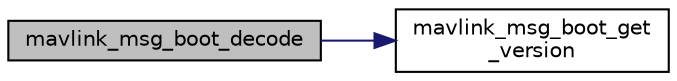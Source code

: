 digraph "mavlink_msg_boot_decode"
{
 // INTERACTIVE_SVG=YES
  edge [fontname="Helvetica",fontsize="10",labelfontname="Helvetica",labelfontsize="10"];
  node [fontname="Helvetica",fontsize="10",shape=record];
  rankdir="LR";
  Node1 [label="mavlink_msg_boot_decode",height=0.2,width=0.4,color="black", fillcolor="grey75", style="filled" fontcolor="black"];
  Node1 -> Node2 [color="midnightblue",fontsize="10",style="solid",fontname="Helvetica"];
  Node2 [label="mavlink_msg_boot_get\l_version",height=0.2,width=0.4,color="black", fillcolor="white", style="filled",URL="$mavlink__msg__boot_8h.html#a2bb51415ec9383b8345296d441761cba",tooltip="Send a boot message. "];
}
